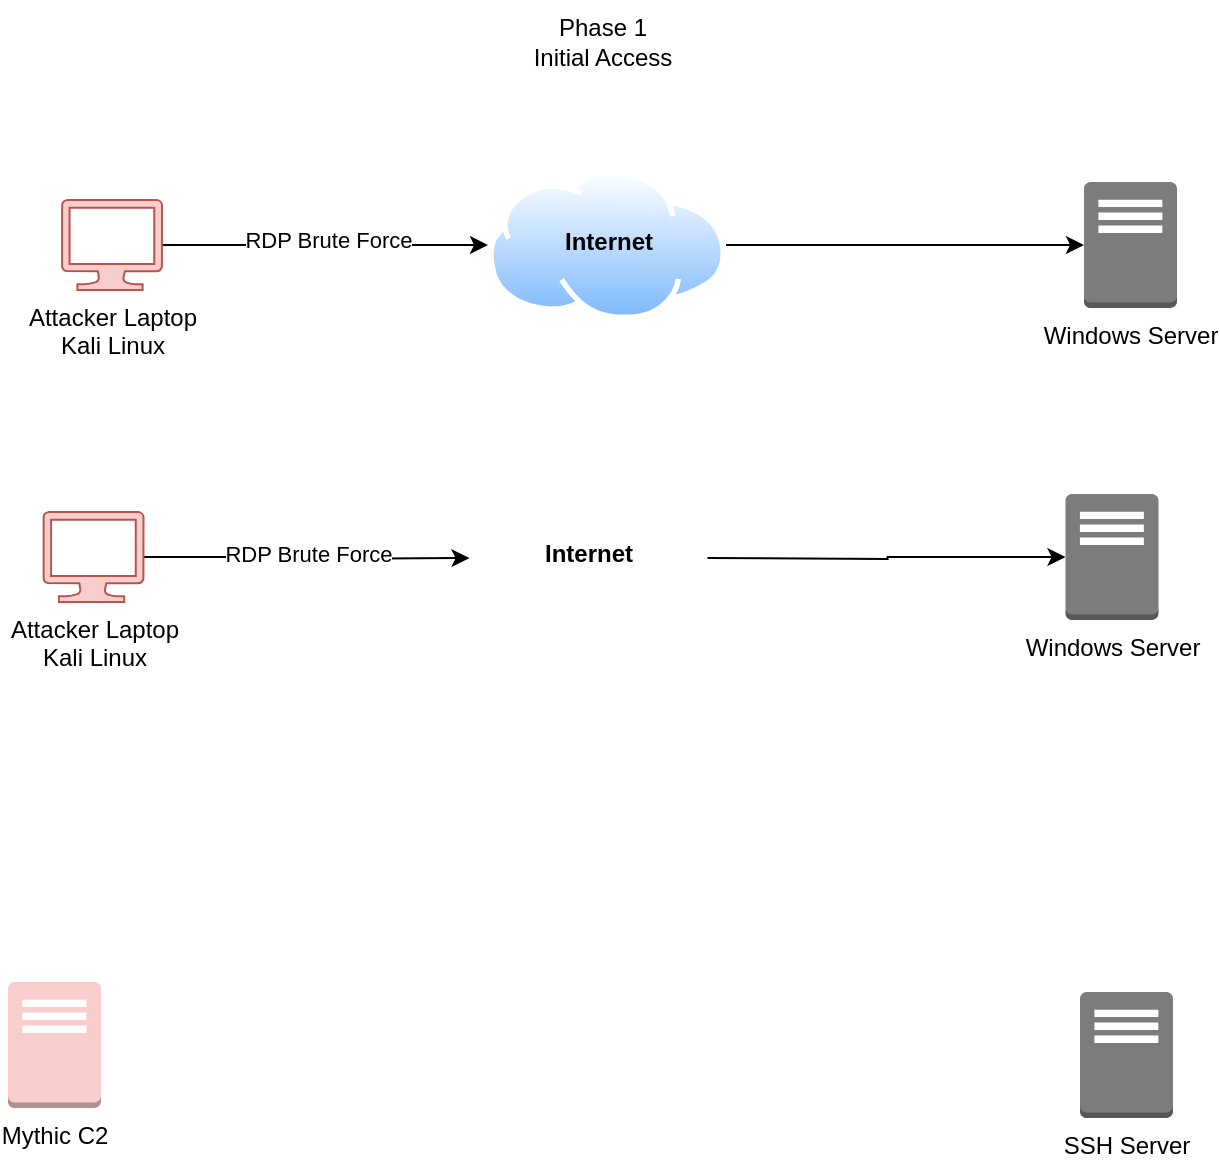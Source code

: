 <mxfile version="24.7.16">
  <diagram name="Page-1" id="AM6U1227SiyUS_jFqa7l">
    <mxGraphModel dx="1642" dy="964" grid="0" gridSize="10" guides="1" tooltips="1" connect="1" arrows="1" fold="1" page="1" pageScale="1" pageWidth="850" pageHeight="1100" math="0" shadow="0">
      <root>
        <mxCell id="0" />
        <mxCell id="1" parent="0" />
        <mxCell id="s9EOSlfGhYIO4utFcJ4W-1" value="Mythic C2" style="outlineConnect=0;dashed=0;verticalLabelPosition=bottom;verticalAlign=top;align=center;html=1;shape=mxgraph.aws3.traditional_server;fillColor=#f8cecc;strokeColor=#b85450;" vertex="1" parent="1">
          <mxGeometry x="112" y="578" width="46.5" height="63" as="geometry" />
        </mxCell>
        <mxCell id="s9EOSlfGhYIO4utFcJ4W-2" value="SSH Server" style="outlineConnect=0;dashed=0;verticalLabelPosition=bottom;verticalAlign=top;align=center;html=1;shape=mxgraph.aws3.traditional_server;fillColor=#7D7C7C;gradientColor=none;" vertex="1" parent="1">
          <mxGeometry x="648" y="583" width="46.5" height="63" as="geometry" />
        </mxCell>
        <mxCell id="s9EOSlfGhYIO4utFcJ4W-3" value="Windows Server" style="outlineConnect=0;dashed=0;verticalLabelPosition=bottom;verticalAlign=top;align=center;html=1;shape=mxgraph.aws3.traditional_server;fillColor=#7D7C7C;gradientColor=none;" vertex="1" parent="1">
          <mxGeometry x="650" y="178" width="46.5" height="63" as="geometry" />
        </mxCell>
        <mxCell id="s9EOSlfGhYIO4utFcJ4W-8" style="edgeStyle=orthogonalEdgeStyle;rounded=0;orthogonalLoop=1;jettySize=auto;html=1;" edge="1" parent="1" source="s9EOSlfGhYIO4utFcJ4W-4" target="s9EOSlfGhYIO4utFcJ4W-6">
          <mxGeometry relative="1" as="geometry" />
        </mxCell>
        <mxCell id="s9EOSlfGhYIO4utFcJ4W-10" value="RDP Brute Force" style="edgeLabel;html=1;align=center;verticalAlign=middle;resizable=0;points=[];" vertex="1" connectable="0" parent="s9EOSlfGhYIO4utFcJ4W-8">
          <mxGeometry x="0.018" y="4" relative="1" as="geometry">
            <mxPoint y="1" as="offset" />
          </mxGeometry>
        </mxCell>
        <mxCell id="s9EOSlfGhYIO4utFcJ4W-4" value="Attacker Laptop &lt;br&gt;Kali Linux" style="verticalLabelPosition=bottom;html=1;verticalAlign=top;align=center;strokeColor=#b85450;fillColor=#f8cecc;shape=mxgraph.azure.computer;pointerEvents=1;" vertex="1" parent="1">
          <mxGeometry x="139" y="187" width="50" height="45" as="geometry" />
        </mxCell>
        <mxCell id="s9EOSlfGhYIO4utFcJ4W-9" style="edgeStyle=orthogonalEdgeStyle;rounded=0;orthogonalLoop=1;jettySize=auto;html=1;" edge="1" parent="1" source="s9EOSlfGhYIO4utFcJ4W-6" target="s9EOSlfGhYIO4utFcJ4W-3">
          <mxGeometry relative="1" as="geometry" />
        </mxCell>
        <mxCell id="s9EOSlfGhYIO4utFcJ4W-6" value="" style="image;aspect=fixed;perimeter=ellipsePerimeter;html=1;align=center;shadow=0;dashed=0;spacingTop=3;image=img/lib/active_directory/internet_cloud.svg;" vertex="1" parent="1">
          <mxGeometry x="352" y="172" width="119.05" height="75" as="geometry" />
        </mxCell>
        <mxCell id="s9EOSlfGhYIO4utFcJ4W-7" value="Phase 1&lt;br&gt;Initial Access" style="text;html=1;align=center;verticalAlign=middle;resizable=0;points=[];autosize=1;strokeColor=none;fillColor=none;" vertex="1" parent="1">
          <mxGeometry x="364" y="87" width="89" height="41" as="geometry" />
        </mxCell>
        <mxCell id="s9EOSlfGhYIO4utFcJ4W-12" value="Internet" style="text;html=1;align=center;verticalAlign=middle;resizable=0;points=[];autosize=1;strokeColor=none;fillColor=none;fontStyle=1" vertex="1" parent="1">
          <mxGeometry x="382.53" y="195" width="58" height="26" as="geometry" />
        </mxCell>
        <mxCell id="s9EOSlfGhYIO4utFcJ4W-13" value="Windows Server" style="outlineConnect=0;dashed=0;verticalLabelPosition=bottom;verticalAlign=top;align=center;html=1;shape=mxgraph.aws3.traditional_server;fillColor=#7D7C7C;gradientColor=none;" vertex="1" parent="1">
          <mxGeometry x="640.75" y="334" width="46.5" height="63" as="geometry" />
        </mxCell>
        <mxCell id="s9EOSlfGhYIO4utFcJ4W-14" style="edgeStyle=orthogonalEdgeStyle;rounded=0;orthogonalLoop=1;jettySize=auto;html=1;" edge="1" source="s9EOSlfGhYIO4utFcJ4W-16" parent="1">
          <mxGeometry relative="1" as="geometry">
            <mxPoint x="342.75" y="366" as="targetPoint" />
          </mxGeometry>
        </mxCell>
        <mxCell id="s9EOSlfGhYIO4utFcJ4W-15" value="RDP Brute Force" style="edgeLabel;html=1;align=center;verticalAlign=middle;resizable=0;points=[];" vertex="1" connectable="0" parent="s9EOSlfGhYIO4utFcJ4W-14">
          <mxGeometry x="0.018" y="4" relative="1" as="geometry">
            <mxPoint y="1" as="offset" />
          </mxGeometry>
        </mxCell>
        <mxCell id="s9EOSlfGhYIO4utFcJ4W-16" value="Attacker Laptop &lt;br&gt;Kali Linux" style="verticalLabelPosition=bottom;html=1;verticalAlign=top;align=center;strokeColor=#b85450;fillColor=#f8cecc;shape=mxgraph.azure.computer;pointerEvents=1;" vertex="1" parent="1">
          <mxGeometry x="129.75" y="343" width="50" height="45" as="geometry" />
        </mxCell>
        <mxCell id="s9EOSlfGhYIO4utFcJ4W-17" style="edgeStyle=orthogonalEdgeStyle;rounded=0;orthogonalLoop=1;jettySize=auto;html=1;" edge="1" target="s9EOSlfGhYIO4utFcJ4W-13" parent="1">
          <mxGeometry relative="1" as="geometry">
            <mxPoint x="461.75" y="366" as="sourcePoint" />
          </mxGeometry>
        </mxCell>
        <mxCell id="s9EOSlfGhYIO4utFcJ4W-18" value="Internet" style="text;html=1;align=center;verticalAlign=middle;resizable=0;points=[];autosize=1;strokeColor=none;fillColor=none;fontStyle=1" vertex="1" parent="1">
          <mxGeometry x="373.28" y="351" width="58" height="26" as="geometry" />
        </mxCell>
      </root>
    </mxGraphModel>
  </diagram>
</mxfile>
